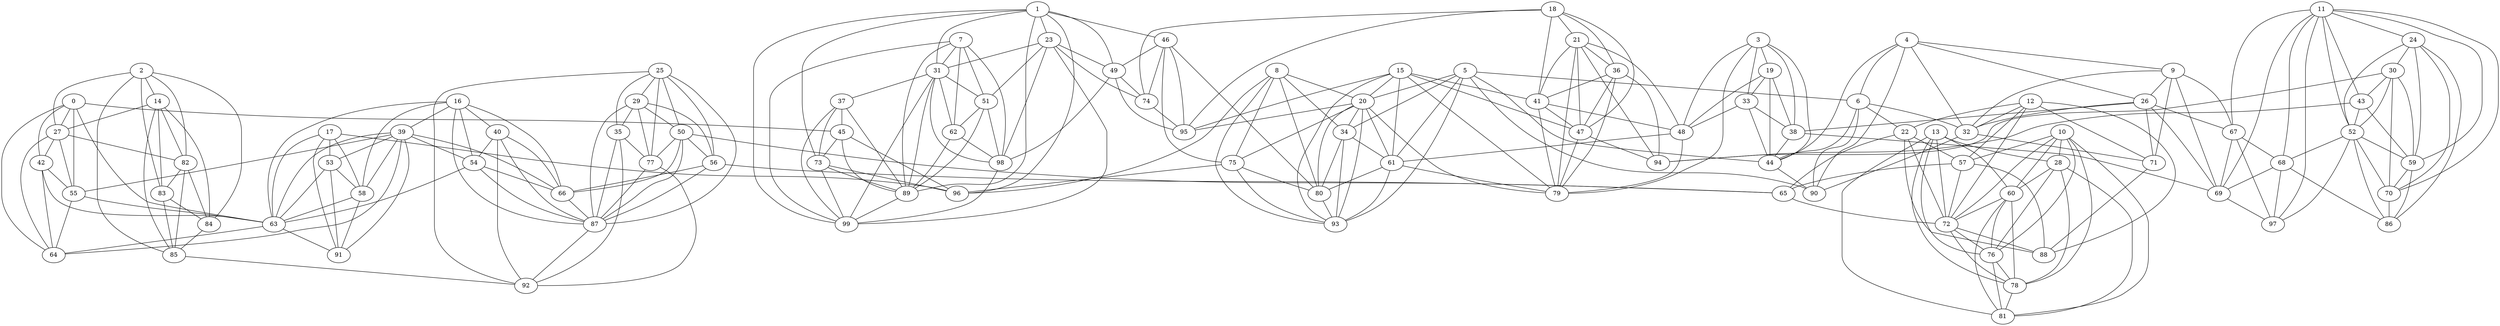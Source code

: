 // TEG
graph {
	0
	42
	0 -- 42
	27
	0 -- 27
	64
	0 -- 64
	55
	0 -- 55
	63
	0 -- 63
	45
	0 -- 45
	1
	73
	1 -- 73
	99
	1 -- 99
	23
	1 -- 23
	31
	1 -- 31
	89
	1 -- 89
	46
	1 -- 46
	49
	1 -- 49
	96
	1 -- 96
	2
	83
	2 -- 83
	82
	2 -- 82
	14
	2 -- 14
	85
	2 -- 85
	27
	2 -- 27
	84
	2 -- 84
	3
	33
	3 -- 33
	19
	3 -- 19
	38
	3 -- 38
	48
	3 -- 48
	44
	3 -- 44
	79
	3 -- 79
	4
	32
	4 -- 32
	90
	4 -- 90
	6
	4 -- 6
	26
	4 -- 26
	9
	4 -- 9
	44
	4 -- 44
	5
	34
	5 -- 34
	61
	5 -- 61
	93
	5 -- 93
	44
	5 -- 44
	90
	5 -- 90
	20
	5 -- 20
	6
	5 -- 6
	6
	4
	90
	6 -- 90
	32
	6 -- 32
	5
	44
	6 -- 44
	22
	6 -- 22
	7
	51
	7 -- 51
	62
	7 -- 62
	31
	7 -- 31
	89
	7 -- 89
	99
	7 -- 99
	98
	7 -- 98
	8
	75
	8 -- 75
	80
	8 -- 80
	93
	8 -- 93
	20
	8 -- 20
	34
	8 -- 34
	96
	8 -- 96
	9
	4
	26
	9 -- 26
	71
	9 -- 71
	67
	9 -- 67
	69
	9 -- 69
	32
	9 -- 32
	1
	78
	10 -- 78
	81
	10 -- 81
	76
	10 -- 76
	60
	10 -- 60
	72
	10 -- 72
	57
	10 -- 57
	28
	10 -- 28
	1
	68
	11 -- 68
	69
	11 -- 69
	67
	11 -- 67
	52
	11 -- 52
	59
	11 -- 59
	97
	11 -- 97
	24
	11 -- 24
	43
	11 -- 43
	70
	11 -- 70
	1
	88
	12 -- 88
	57
	12 -- 57
	22
	12 -- 22
	71
	12 -- 71
	72
	12 -- 72
	32
	12 -- 32
	1
	60
	13 -- 60
	76
	13 -- 76
	81
	13 -- 81
	28
	13 -- 28
	78
	13 -- 78
	72
	13 -- 72
	1
	2
	82
	14 -- 82
	83
	14 -- 83
	84
	14 -- 84
	27
	14 -- 27
	85
	14 -- 85
	1
	79
	15 -- 79
	20
	15 -- 20
	95
	15 -- 95
	61
	15 -- 61
	41
	15 -- 41
	93
	15 -- 93
	47
	15 -- 47
	1
	54
	16 -- 54
	66
	16 -- 66
	39
	16 -- 39
	63
	16 -- 63
	87
	16 -- 87
	40
	16 -- 40
	58
	16 -- 58
	1
	91
	17 -- 91
	53
	17 -- 53
	58
	17 -- 58
	63
	17 -- 63
	96
	17 -- 96
	1
	36
	18 -- 36
	47
	18 -- 47
	41
	18 -- 41
	21
	18 -- 21
	95
	18 -- 95
	74
	18 -- 74
	1
	3
	38
	19 -- 38
	33
	19 -- 33
	44
	19 -- 44
	48
	19 -- 48
	2
	5
	8
	15
	93
	20 -- 93
	61
	20 -- 61
	80
	20 -- 80
	79
	20 -- 79
	34
	20 -- 34
	75
	20 -- 75
	95
	20 -- 95
	2
	18
	41
	21 -- 41
	47
	21 -- 47
	36
	21 -- 36
	48
	21 -- 48
	79
	21 -- 79
	94
	21 -- 94
	2
	12
	65
	22 -- 65
	57
	22 -- 57
	88
	22 -- 88
	72
	22 -- 72
	6
	2
	1
	98
	23 -- 98
	99
	23 -- 99
	31
	23 -- 31
	49
	23 -- 49
	51
	23 -- 51
	74
	23 -- 74
	2
	70
	24 -- 70
	86
	24 -- 86
	52
	24 -- 52
	59
	24 -- 59
	11
	30
	24 -- 30
	2
	77
	25 -- 77
	35
	25 -- 35
	29
	25 -- 29
	87
	25 -- 87
	50
	25 -- 50
	56
	25 -- 56
	92
	25 -- 92
	2
	4
	9
	67
	26 -- 67
	69
	26 -- 69
	38
	26 -- 38
	32
	26 -- 32
	71
	26 -- 71
	2
	0
	2
	14
	42
	27 -- 42
	55
	27 -- 55
	64
	27 -- 64
	82
	27 -- 82
	2
	13
	60
	28 -- 60
	76
	28 -- 76
	81
	28 -- 81
	78
	28 -- 78
	10
	2
	25
	77
	29 -- 77
	35
	29 -- 35
	50
	29 -- 50
	56
	29 -- 56
	87
	29 -- 87
	3
	94
	30 -- 94
	43
	30 -- 43
	59
	30 -- 59
	52
	30 -- 52
	70
	30 -- 70
	24
	3
	1
	7
	23
	89
	31 -- 89
	99
	31 -- 99
	51
	31 -- 51
	98
	31 -- 98
	37
	31 -- 37
	62
	31 -- 62
	3
	4
	6
	9
	12
	90
	32 -- 90
	26
	71
	32 -- 71
	3
	3
	19
	48
	33 -- 48
	44
	33 -- 44
	38
	33 -- 38
	3
	5
	8
	20
	93
	34 -- 93
	61
	34 -- 61
	80
	34 -- 80
	3
	25
	29
	77
	35 -- 77
	87
	35 -- 87
	92
	35 -- 92
	3
	18
	21
	47
	36 -- 47
	41
	36 -- 41
	79
	36 -- 79
	94
	36 -- 94
	3
	89
	37 -- 89
	99
	37 -- 99
	31
	73
	37 -- 73
	45
	37 -- 45
	3
	3
	19
	26
	33
	44
	38 -- 44
	69
	38 -- 69
	3
	16
	63
	39 -- 63
	54
	39 -- 54
	53
	39 -- 53
	58
	39 -- 58
	55
	39 -- 55
	64
	39 -- 64
	66
	39 -- 66
	91
	39 -- 91
	4
	92
	40 -- 92
	87
	40 -- 87
	66
	40 -- 66
	54
	40 -- 54
	16
	4
	15
	18
	21
	36
	47
	41 -- 47
	79
	41 -- 79
	48
	41 -- 48
	4
	0
	27
	55
	42 -- 55
	64
	42 -- 64
	63
	42 -- 63
	4
	30
	59
	43 -- 59
	52
	43 -- 52
	94
	43 -- 94
	11
	4
	3
	4
	5
	6
	19
	33
	38
	90
	44 -- 90
	4
	37
	96
	45 -- 96
	73
	45 -- 73
	0
	89
	45 -- 89
	4
	49
	46 -- 49
	95
	46 -- 95
	75
	46 -- 75
	74
	46 -- 74
	80
	46 -- 80
	1
	4
	18
	21
	36
	41
	79
	47 -- 79
	15
	94
	47 -- 94
	4
	3
	19
	21
	33
	41
	79
	48 -- 79
	61
	48 -- 61
	4
	23
	46
	74
	49 -- 74
	95
	49 -- 95
	98
	49 -- 98
	1
	5
	25
	29
	56
	50 -- 56
	66
	50 -- 66
	87
	50 -- 87
	77
	50 -- 77
	65
	50 -- 65
	5
	7
	23
	31
	62
	51 -- 62
	89
	51 -- 89
	98
	51 -- 98
	5
	11
	24
	30
	43
	59
	52 -- 59
	68
	52 -- 68
	70
	52 -- 70
	86
	52 -- 86
	97
	52 -- 97
	5
	17
	39
	91
	53 -- 91
	63
	53 -- 63
	58
	53 -- 58
	5
	16
	39
	40
	66
	54 -- 66
	87
	54 -- 87
	63
	54 -- 63
	5
	0
	27
	42
	64
	55 -- 64
	63
	55 -- 63
	39
	5
	29
	50
	66
	56 -- 66
	65
	56 -- 65
	87
	56 -- 87
	25
	5
	10
	12
	22
	72
	57 -- 72
	65
	57 -- 65
	88
	57 -- 88
	5
	17
	39
	53
	91
	58 -- 91
	63
	58 -- 63
	16
	5
	11
	24
	30
	43
	52
	70
	59 -- 70
	86
	59 -- 86
	6
	10
	13
	28
	76
	60 -- 76
	81
	60 -- 81
	78
	60 -- 78
	72
	60 -- 72
	6
	5
	15
	20
	34
	48
	93
	61 -- 93
	79
	61 -- 79
	80
	61 -- 80
	6
	7
	51
	31
	89
	62 -- 89
	98
	62 -- 98
	6
	0
	16
	17
	39
	42
	53
	54
	55
	58
	64
	63 -- 64
	91
	63 -- 91
	6
	0
	27
	42
	55
	63
	39
	6
	22
	56
	57
	72
	65 -- 72
	50
	6
	16
	40
	50
	54
	56
	87
	66 -- 87
	39
	6
	9
	11
	26
	69
	67 -- 69
	68
	67 -- 68
	97
	67 -- 97
	6
	11
	52
	67
	69
	68 -- 69
	97
	68 -- 97
	86
	68 -- 86
	6
	9
	11
	26
	67
	68
	38
	97
	69 -- 97
	7
	24
	30
	52
	59
	86
	70 -- 86
	11
	7
	9
	12
	88
	71 -- 88
	26
	32
	7
	10
	12
	13
	22
	57
	65
	78
	72 -- 78
	76
	72 -- 76
	60
	88
	72 -- 88
	7
	1
	37
	45
	96
	73 -- 96
	99
	73 -- 99
	89
	73 -- 89
	7
	46
	49
	95
	74 -- 95
	23
	18
	7
	8
	46
	80
	75 -- 80
	93
	75 -- 93
	20
	96
	75 -- 96
	7
	10
	13
	28
	60
	72
	81
	76 -- 81
	78
	76 -- 78
	7
	25
	29
	35
	50
	87
	77 -- 87
	92
	77 -- 92
	7
	10
	13
	28
	60
	72
	76
	81
	78 -- 81
	7
	3
	15
	20
	21
	36
	41
	47
	48
	61
	8
	8
	20
	34
	46
	61
	75
	93
	80 -- 93
	8
	10
	13
	28
	60
	76
	78
	8
	2
	14
	83
	82 -- 83
	84
	82 -- 84
	27
	85
	82 -- 85
	8
	2
	14
	82
	85
	83 -- 85
	84
	83 -- 84
	8
	14
	82
	83
	85
	84 -- 85
	2
	8
	2
	14
	83
	84
	82
	92
	85 -- 92
	8
	24
	70
	52
	59
	68
	8
	16
	25
	29
	35
	40
	50
	54
	56
	66
	77
	92
	87 -- 92
	8
	12
	22
	57
	71
	72
	8
	1
	7
	31
	37
	45
	51
	62
	73
	99
	89 -- 99
	9
	4
	5
	6
	32
	44
	9
	17
	53
	58
	39
	63
	9
	35
	40
	85
	87
	25
	77
	9
	5
	8
	15
	20
	34
	61
	75
	80
	9
	30
	43
	21
	36
	47
	9
	15
	18
	46
	49
	74
	20
	9
	8
	17
	45
	73
	75
	1
	9
	11
	67
	68
	69
	52
	9
	7
	23
	31
	49
	51
	62
	99
	98 -- 99
	9
	1
	7
	23
	31
	37
	73
	89
	98
}
